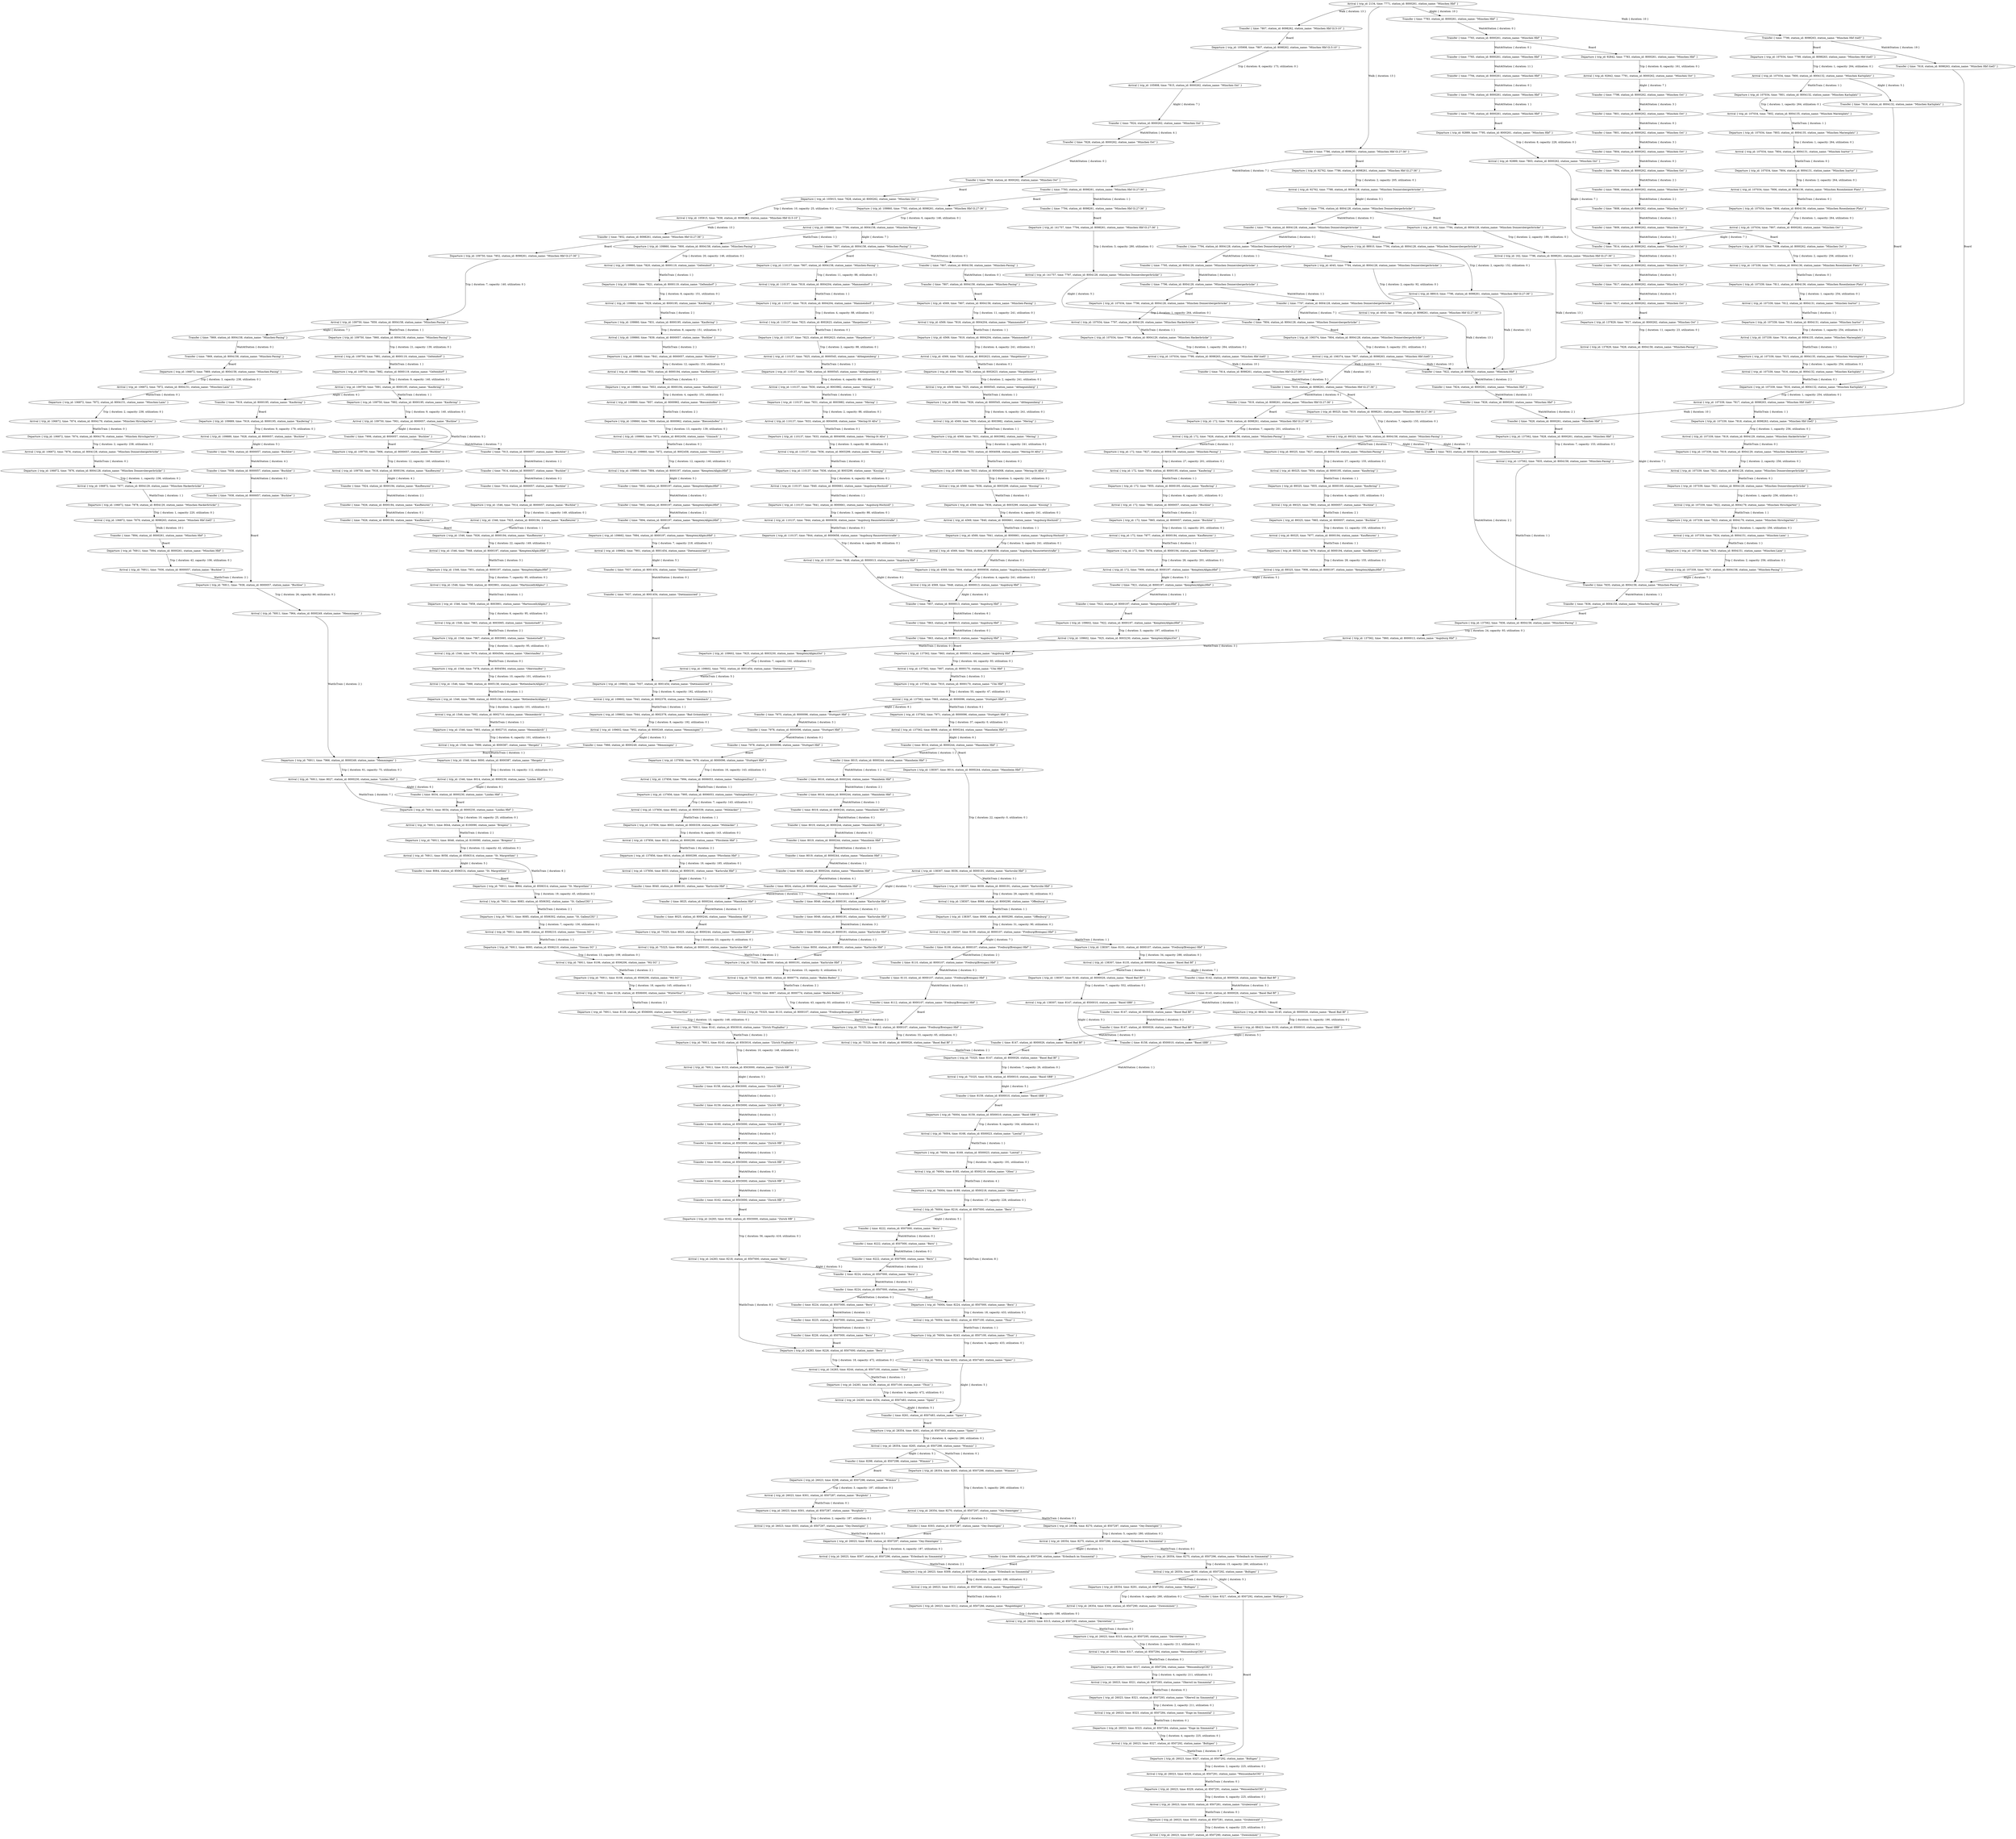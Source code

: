 digraph {
    0 [ label = "Departure { trip_id: 162, time: 7794, station_id: 8004128, station_name: \"München Donnersbergerbrücke\" }" ]
    1 [ label = "Transfer { time: 7794, station_id: 8004128, station_name: \"München Donnersbergerbrücke\" }" ]
    2 [ label = "Arrival { trip_id: 162, time: 7796, station_id: 8098261, station_name: \"München Hbf Gl.27-36\" }" ]
    3 [ label = "Departure { trip_id: 172, time: 7819, station_id: 8098261, station_name: \"München Hbf Gl.27-36\" }" ]
    4 [ label = "Transfer { time: 7819, station_id: 8098261, station_name: \"München Hbf Gl.27-36\" }" ]
    5 [ label = "Arrival { trip_id: 172, time: 7826, station_id: 8004158, station_name: \"München-Pasing\" }" ]
    6 [ label = "Departure { trip_id: 172, time: 7827, station_id: 8004158, station_name: \"München-Pasing\" }" ]
    7 [ label = "Arrival { trip_id: 172, time: 7854, station_id: 8000195, station_name: \"Kaufering\" }" ]
    8 [ label = "Departure { trip_id: 172, time: 7855, station_id: 8000195, station_name: \"Kaufering\" }" ]
    9 [ label = "Arrival { trip_id: 172, time: 7863, station_id: 8000057, station_name: \"Buchloe\" }" ]
    10 [ label = "Departure { trip_id: 172, time: 7865, station_id: 8000057, station_name: \"Buchloe\" }" ]
    11 [ label = "Arrival { trip_id: 172, time: 7877, station_id: 8000194, station_name: \"Kaufbeuren\" }" ]
    12 [ label = "Departure { trip_id: 172, time: 7878, station_id: 8000194, station_name: \"Kaufbeuren\" }" ]
    13 [ label = "Arrival { trip_id: 172, time: 7906, station_id: 8000197, station_name: \"Kempten(Allgäu)Hbf\" }" ]
    14 [ label = "Transfer { time: 7914, station_id: 8000057, station_name: \"Buchloe\" }" ]
    15 [ label = "Transfer { time: 7926, station_id: 8000194, station_name: \"Kaufbeuren\" }" ]
    16 [ label = "Departure { trip_id: 1546, time: 7914, station_id: 8000057, station_name: \"Buchloe\" }" ]
    17 [ label = "Transfer { time: 7914, station_id: 8000057, station_name: \"Buchloe\" }" ]
    18 [ label = "Arrival { trip_id: 1546, time: 7925, station_id: 8000194, station_name: \"Kaufbeuren\" }" ]
    19 [ label = "Departure { trip_id: 1546, time: 7926, station_id: 8000194, station_name: \"Kaufbeuren\" }" ]
    20 [ label = "Transfer { time: 7926, station_id: 8000194, station_name: \"Kaufbeuren\" }" ]
    21 [ label = "Arrival { trip_id: 1546, time: 7948, station_id: 8000197, station_name: \"Kempten(Allgäu)Hbf\" }" ]
    22 [ label = "Departure { trip_id: 1546, time: 7951, station_id: 8000197, station_name: \"Kempten(Allgäu)Hbf\" }" ]
    23 [ label = "Arrival { trip_id: 1546, time: 7958, station_id: 8003901, station_name: \"Martinszell(Allgäu)\" }" ]
    24 [ label = "Departure { trip_id: 1546, time: 7959, station_id: 8003901, station_name: \"Martinszell(Allgäu)\" }" ]
    25 [ label = "Arrival { trip_id: 1546, time: 7965, station_id: 8003065, station_name: \"Immenstadt\" }" ]
    26 [ label = "Departure { trip_id: 1546, time: 7967, station_id: 8003065, station_name: \"Immenstadt\" }" ]
    27 [ label = "Arrival { trip_id: 1546, time: 7978, station_id: 8004584, station_name: \"Oberstaufen\" }" ]
    28 [ label = "Departure { trip_id: 1546, time: 7978, station_id: 8004584, station_name: \"Oberstaufen\" }" ]
    29 [ label = "Arrival { trip_id: 1546, time: 7988, station_id: 8005138, station_name: \"Röthenbach(Allgäu)\" }" ]
    30 [ label = "Departure { trip_id: 1546, time: 7989, station_id: 8005138, station_name: \"Röthenbach(Allgäu)\" }" ]
    31 [ label = "Arrival { trip_id: 1546, time: 7992, station_id: 8002710, station_name: \"Heimenkirch\" }" ]
    32 [ label = "Departure { trip_id: 1546, time: 7993, station_id: 8002710, station_name: \"Heimenkirch\" }" ]
    33 [ label = "Arrival { trip_id: 1546, time: 7999, station_id: 8000387, station_name: \"Hergatz\" }" ]
    34 [ label = "Departure { trip_id: 1546, time: 8000, station_id: 8000387, station_name: \"Hergatz\" }" ]
    35 [ label = "Arrival { trip_id: 1546, time: 8014, station_id: 8000230, station_name: \"Lindau Hbf\" }" ]
    36 [ label = "Transfer { time: 7892, station_id: 8000197, station_name: \"Kempten(Allgäu)Hbf\" }" ]
    37 [ label = "Transfer { time: 7892, station_id: 8000197, station_name: \"Kempten(Allgäu)Hbf\" }" ]
    38 [ label = "Transfer { time: 7783, station_id: 8000261, station_name: \"München Hbf\" }" ]
    39 [ label = "Transfer { time: 7783, station_id: 8000261, station_name: \"München Hbf\" }" ]
    40 [ label = "Arrival { trip_id: 2134, time: 7771, station_id: 8000261, station_name: \"München Hbf\" }" ]
    41 [ label = "Departure { trip_id: 4045, time: 7794, station_id: 8004128, station_name: \"München Donnersbergerbrücke\" }" ]
    42 [ label = "Transfer { time: 7794, station_id: 8004128, station_name: \"München Donnersbergerbrücke\" }" ]
    43 [ label = "Arrival { trip_id: 4045, time: 7796, station_id: 8098261, station_name: \"München Hbf Gl.27-36\" }" ]
    44 [ label = "Departure { trip_id: 4569, time: 7807, station_id: 8004158, station_name: \"München-Pasing\" }" ]
    45 [ label = "Transfer { time: 7807, station_id: 8004158, station_name: \"München-Pasing\" }" ]
    46 [ label = "Arrival { trip_id: 4569, time: 7818, station_id: 8004204, station_name: \"Mammendorf\" }" ]
    47 [ label = "Departure { trip_id: 4569, time: 7819, station_id: 8004204, station_name: \"Mammendorf\" }" ]
    48 [ label = "Arrival { trip_id: 4569, time: 7823, station_id: 8002623, station_name: \"Haspelmoor\" }" ]
    49 [ label = "Departure { trip_id: 4569, time: 7823, station_id: 8002623, station_name: \"Haspelmoor\" }" ]
    50 [ label = "Arrival { trip_id: 4569, time: 7825, station_id: 8000545, station_name: \"Althegnenberg\" }" ]
    51 [ label = "Departure { trip_id: 4569, time: 7826, station_id: 8000545, station_name: \"Althegnenberg\" }" ]
    52 [ label = "Arrival { trip_id: 4569, time: 7830, station_id: 8003982, station_name: \"Mering\" }" ]
    53 [ label = "Departure { trip_id: 4569, time: 7831, station_id: 8003982, station_name: \"Mering\" }" ]
    54 [ label = "Arrival { trip_id: 4569, time: 7833, station_id: 8004008, station_name: \"Mering-St Afra\" }" ]
    55 [ label = "Departure { trip_id: 4569, time: 7833, station_id: 8004008, station_name: \"Mering-St Afra\" }" ]
    56 [ label = "Arrival { trip_id: 4569, time: 7836, station_id: 8003299, station_name: \"Kissing\" }" ]
    57 [ label = "Departure { trip_id: 4569, time: 7836, station_id: 8003299, station_name: \"Kissing\" }" ]
    58 [ label = "Arrival { trip_id: 4569, time: 7840, station_id: 8000661, station_name: \"Augsburg-Hochzoll\" }" ]
    59 [ label = "Departure { trip_id: 4569, time: 7841, station_id: 8000661, station_name: \"Augsburg-Hochzoll\" }" ]
    60 [ label = "Arrival { trip_id: 4569, time: 7844, station_id: 8000658, station_name: \"Augsburg Haunstetterstraße\" }" ]
    61 [ label = "Departure { trip_id: 4569, time: 7844, station_id: 8000658, station_name: \"Augsburg Haunstetterstraße\" }" ]
    62 [ label = "Arrival { trip_id: 4569, time: 7848, station_id: 8000013, station_name: \"Augsburg Hbf\" }" ]
    63 [ label = "Transfer { time: 7794, station_id: 8000261, station_name: \"München Hbf\" }" ]
    64 [ label = "Transfer { time: 8110, station_id: 8000107, station_name: \"Freiburg(Breisgau) Hbf\" }" ]
    65 [ label = "Transfer { time: 8108, station_id: 8000107, station_name: \"Freiburg(Breisgau) Hbf\" }" ]
    66 [ label = "Transfer { time: 8222, station_id: 8507000, station_name: \"Bern\" }" ]
    67 [ label = "Departure { trip_id: 24283, time: 8162, station_id: 8503000, station_name: \"Zürich HB\" }" ]
    68 [ label = "Transfer { time: 8162, station_id: 8503000, station_name: \"Zürich HB\" }" ]
    69 [ label = "Arrival { trip_id: 24283, time: 8218, station_id: 8507000, station_name: \"Bern\" }" ]
    70 [ label = "Departure { trip_id: 24283, time: 8226, station_id: 8507000, station_name: \"Bern\" }" ]
    71 [ label = "Transfer { time: 8226, station_id: 8507000, station_name: \"Bern\" }" ]
    72 [ label = "Arrival { trip_id: 24283, time: 8244, station_id: 8507100, station_name: \"Thun\" }" ]
    73 [ label = "Departure { trip_id: 24283, time: 8245, station_id: 8507100, station_name: \"Thun\" }" ]
    74 [ label = "Arrival { trip_id: 24283, time: 8254, station_id: 8507483, station_name: \"Spiez\" }" ]
    75 [ label = "Transfer { time: 8222, station_id: 8507000, station_name: \"Bern\" }" ]
    76 [ label = "Departure { trip_id: 26023, time: 8298, station_id: 8507298, station_name: \"Wimmis\" }" ]
    77 [ label = "Transfer { time: 8298, station_id: 8507298, station_name: \"Wimmis\" }" ]
    78 [ label = "Arrival { trip_id: 26023, time: 8301, station_id: 8507287, station_name: \"Burgholz\" }" ]
    79 [ label = "Departure { trip_id: 26023, time: 8301, station_id: 8507287, station_name: \"Burgholz\" }" ]
    80 [ label = "Arrival { trip_id: 26023, time: 8303, station_id: 8507297, station_name: \"Oey-Diemtigen\" }" ]
    81 [ label = "Departure { trip_id: 26023, time: 8303, station_id: 8507297, station_name: \"Oey-Diemtigen\" }" ]
    82 [ label = "Transfer { time: 8303, station_id: 8507297, station_name: \"Oey-Diemtigen\" }" ]
    83 [ label = "Arrival { trip_id: 26023, time: 8307, station_id: 8507296, station_name: \"Erlenbach im Simmental\" }" ]
    84 [ label = "Departure { trip_id: 26023, time: 8309, station_id: 8507296, station_name: \"Erlenbach im Simmental\" }" ]
    85 [ label = "Transfer { time: 8309, station_id: 8507296, station_name: \"Erlenbach im Simmental\" }" ]
    86 [ label = "Arrival { trip_id: 26023, time: 8312, station_id: 8507286, station_name: \"Ringoldingen\" }" ]
    87 [ label = "Departure { trip_id: 26023, time: 8312, station_id: 8507286, station_name: \"Ringoldingen\" }" ]
    88 [ label = "Arrival { trip_id: 26023, time: 8315, station_id: 8507295, station_name: \"Därstetten\" }" ]
    89 [ label = "Departure { trip_id: 26023, time: 8315, station_id: 8507295, station_name: \"Därstetten\" }" ]
    90 [ label = "Arrival { trip_id: 26023, time: 8317, station_id: 8507294, station_name: \"Weissenburg(CH)\" }" ]
    91 [ label = "Departure { trip_id: 26023, time: 8317, station_id: 8507294, station_name: \"Weissenburg(CH)\" }" ]
    92 [ label = "Arrival { trip_id: 26023, time: 8321, station_id: 8507293, station_name: \"Oberwil im Simmental\" }" ]
    93 [ label = "Departure { trip_id: 26023, time: 8321, station_id: 8507293, station_name: \"Oberwil im Simmental\" }" ]
    94 [ label = "Arrival { trip_id: 26023, time: 8323, station_id: 8507284, station_name: \"Enge im Simmental\" }" ]
    95 [ label = "Departure { trip_id: 26023, time: 8323, station_id: 8507284, station_name: \"Enge im Simmental\" }" ]
    96 [ label = "Arrival { trip_id: 26023, time: 8327, station_id: 8507292, station_name: \"Boltigen\" }" ]
    97 [ label = "Departure { trip_id: 26023, time: 8327, station_id: 8507292, station_name: \"Boltigen\" }" ]
    98 [ label = "Transfer { time: 8327, station_id: 8507292, station_name: \"Boltigen\" }" ]
    99 [ label = "Arrival { trip_id: 26023, time: 8329, station_id: 8507291, station_name: \"Weissenbach(CH)\" }" ]
    100 [ label = "Departure { trip_id: 26023, time: 8329, station_id: 8507291, station_name: \"Weissenbach(CH)\" }" ]
    101 [ label = "Arrival { trip_id: 26023, time: 8333, station_id: 8507281, station_name: \"Grubenwald\" }" ]
    102 [ label = "Departure { trip_id: 26023, time: 8333, station_id: 8507281, station_name: \"Grubenwald\" }" ]
    103 [ label = "Arrival { trip_id: 26023, time: 8337, station_id: 8507290, station_name: \"Zweisimmen\" }" ]
    104 [ label = "Departure { trip_id: 28354, time: 8261, station_id: 8507483, station_name: \"Spiez\" }" ]
    105 [ label = "Transfer { time: 8261, station_id: 8507483, station_name: \"Spiez\" }" ]
    106 [ label = "Arrival { trip_id: 28354, time: 8265, station_id: 8507298, station_name: \"Wimmis\" }" ]
    107 [ label = "Departure { trip_id: 28354, time: 8265, station_id: 8507298, station_name: \"Wimmis\" }" ]
    108 [ label = "Arrival { trip_id: 28354, time: 8270, station_id: 8507297, station_name: \"Oey-Diemtigen\" }" ]
    109 [ label = "Departure { trip_id: 28354, time: 8270, station_id: 8507297, station_name: \"Oey-Diemtigen\" }" ]
    110 [ label = "Arrival { trip_id: 28354, time: 8275, station_id: 8507296, station_name: \"Erlenbach im Simmental\" }" ]
    111 [ label = "Departure { trip_id: 28354, time: 8275, station_id: 8507296, station_name: \"Erlenbach im Simmental\" }" ]
    112 [ label = "Arrival { trip_id: 28354, time: 8290, station_id: 8507292, station_name: \"Boltigen\" }" ]
    113 [ label = "Departure { trip_id: 28354, time: 8291, station_id: 8507292, station_name: \"Boltigen\" }" ]
    114 [ label = "Arrival { trip_id: 28354, time: 8300, station_id: 8507290, station_name: \"Zweisimmen\" }" ]
    115 [ label = "Transfer { time: 8161, station_id: 8503000, station_name: \"Zürich HB\" }" ]
    116 [ label = "Transfer { time: 8224, station_id: 8507000, station_name: \"Bern\" }" ]
    117 [ label = "Transfer { time: 8158, station_id: 8503000, station_name: \"Zürich HB\" }" ]
    118 [ label = "Transfer { time: 8161, station_id: 8503000, station_name: \"Zürich HB\" }" ]
    119 [ label = "Transfer { time: 8160, station_id: 8503000, station_name: \"Zürich HB\" }" ]
    120 [ label = "Transfer { time: 8159, station_id: 8503000, station_name: \"Zürich HB\" }" ]
    121 [ label = "Transfer { time: 8158, station_id: 8500010, station_name: \"Basel SBB\" }" ]
    122 [ label = "Transfer { time: 8222, station_id: 8507000, station_name: \"Bern\" }" ]
    123 [ label = "Transfer { time: 8225, station_id: 8507000, station_name: \"Bern\" }" ]
    124 [ label = "Transfer { time: 8019, station_id: 8000244, station_name: \"Mannheim Hbf\" }" ]
    125 [ label = "Departure { trip_id: 75325, time: 8025, station_id: 8000244, station_name: \"Mannheim Hbf\" }" ]
    126 [ label = "Transfer { time: 8025, station_id: 8000244, station_name: \"Mannheim Hbf\" }" ]
    127 [ label = "Arrival { trip_id: 75325, time: 8048, station_id: 8000191, station_name: \"Karlsruhe Hbf\" }" ]
    128 [ label = "Departure { trip_id: 75325, time: 8050, station_id: 8000191, station_name: \"Karlsruhe Hbf\" }" ]
    129 [ label = "Transfer { time: 8050, station_id: 8000191, station_name: \"Karlsruhe Hbf\" }" ]
    130 [ label = "Arrival { trip_id: 75325, time: 8065, station_id: 8000774, station_name: \"Baden-Baden\" }" ]
    131 [ label = "Departure { trip_id: 75325, time: 8067, station_id: 8000774, station_name: \"Baden-Baden\" }" ]
    132 [ label = "Arrival { trip_id: 75325, time: 8110, station_id: 8000107, station_name: \"Freiburg(Breisgau) Hbf\" }" ]
    133 [ label = "Departure { trip_id: 75325, time: 8112, station_id: 8000107, station_name: \"Freiburg(Breisgau) Hbf\" }" ]
    134 [ label = "Transfer { time: 8112, station_id: 8000107, station_name: \"Freiburg(Breisgau) Hbf\" }" ]
    135 [ label = "Arrival { trip_id: 75325, time: 8145, station_id: 8000026, station_name: \"Basel Bad Bf\" }" ]
    136 [ label = "Departure { trip_id: 75325, time: 8147, station_id: 8000026, station_name: \"Basel Bad Bf\" }" ]
    137 [ label = "Transfer { time: 8147, station_id: 8000026, station_name: \"Basel Bad Bf\" }" ]
    138 [ label = "Arrival { trip_id: 75325, time: 8154, station_id: 8500010, station_name: \"Basel SBB\" }" ]
    139 [ label = "Transfer { time: 8224, station_id: 8507000, station_name: \"Bern\" }" ]
    140 [ label = "Departure { trip_id: 76004, time: 8159, station_id: 8500010, station_name: \"Basel SBB\" }" ]
    141 [ label = "Transfer { time: 8159, station_id: 8500010, station_name: \"Basel SBB\" }" ]
    142 [ label = "Arrival { trip_id: 76004, time: 8168, station_id: 8500023, station_name: \"Liestal\" }" ]
    143 [ label = "Departure { trip_id: 76004, time: 8169, station_id: 8500023, station_name: \"Liestal\" }" ]
    144 [ label = "Arrival { trip_id: 76004, time: 8185, station_id: 8500218, station_name: \"Olten\" }" ]
    145 [ label = "Departure { trip_id: 76004, time: 8189, station_id: 8500218, station_name: \"Olten\" }" ]
    146 [ label = "Arrival { trip_id: 76004, time: 8216, station_id: 8507000, station_name: \"Bern\" }" ]
    147 [ label = "Departure { trip_id: 76004, time: 8224, station_id: 8507000, station_name: \"Bern\" }" ]
    148 [ label = "Transfer { time: 8224, station_id: 8507000, station_name: \"Bern\" }" ]
    149 [ label = "Arrival { trip_id: 76004, time: 8242, station_id: 8507100, station_name: \"Thun\" }" ]
    150 [ label = "Departure { trip_id: 76004, time: 8243, station_id: 8507100, station_name: \"Thun\" }" ]
    151 [ label = "Arrival { trip_id: 76004, time: 8252, station_id: 8507483, station_name: \"Spiez\" }" ]
    152 [ label = "Transfer { time: 8160, station_id: 8503000, station_name: \"Zürich HB\" }" ]
    153 [ label = "Transfer { time: 7978, station_id: 8000096, station_name: \"Stuttgart Hbf\" }" ]
    154 [ label = "Departure { trip_id: 76911, time: 7894, station_id: 8000261, station_name: \"München Hbf\" }" ]
    155 [ label = "Transfer { time: 7894, station_id: 8000261, station_name: \"München Hbf\" }" ]
    156 [ label = "Arrival { trip_id: 76911, time: 7936, station_id: 8000057, station_name: \"Buchloe\" }" ]
    157 [ label = "Departure { trip_id: 76911, time: 7938, station_id: 8000057, station_name: \"Buchloe\" }" ]
    158 [ label = "Transfer { time: 7938, station_id: 8000057, station_name: \"Buchloe\" }" ]
    159 [ label = "Arrival { trip_id: 76911, time: 7964, station_id: 8000249, station_name: \"Memmingen\" }" ]
    160 [ label = "Departure { trip_id: 76911, time: 7966, station_id: 8000249, station_name: \"Memmingen\" }" ]
    161 [ label = "Transfer { time: 7966, station_id: 8000249, station_name: \"Memmingen\" }" ]
    162 [ label = "Arrival { trip_id: 76911, time: 8027, station_id: 8000230, station_name: \"Lindau Hbf\" }" ]
    163 [ label = "Departure { trip_id: 76911, time: 8034, station_id: 8000230, station_name: \"Lindau Hbf\" }" ]
    164 [ label = "Transfer { time: 8034, station_id: 8000230, station_name: \"Lindau Hbf\" }" ]
    165 [ label = "Arrival { trip_id: 76911, time: 8044, station_id: 8100090, station_name: \"Bregenz\" }" ]
    166 [ label = "Departure { trip_id: 76911, time: 8046, station_id: 8100090, station_name: \"Bregenz\" }" ]
    167 [ label = "Arrival { trip_id: 76911, time: 8058, station_id: 8506314, station_name: \"St. Margrethen\" }" ]
    168 [ label = "Departure { trip_id: 76911, time: 8064, station_id: 8506314, station_name: \"St. Margrethen\" }" ]
    169 [ label = "Transfer { time: 8064, station_id: 8506314, station_name: \"St. Margrethen\" }" ]
    170 [ label = "Arrival { trip_id: 76911, time: 8083, station_id: 8506302, station_name: \"St. Gallen(CH)\" }" ]
    171 [ label = "Departure { trip_id: 76911, time: 8085, station_id: 8506302, station_name: \"St. Gallen(CH)\" }" ]
    172 [ label = "Arrival { trip_id: 76911, time: 8092, station_id: 8506210, station_name: \"Gossau SG\" }" ]
    173 [ label = "Departure { trip_id: 76911, time: 8093, station_id: 8506210, station_name: \"Gossau SG\" }" ]
    174 [ label = "Arrival { trip_id: 76911, time: 8106, station_id: 8506206, station_name: \"Wil SG\" }" ]
    175 [ label = "Departure { trip_id: 76911, time: 8108, station_id: 8506206, station_name: \"Wil SG\" }" ]
    176 [ label = "Arrival { trip_id: 76911, time: 8126, station_id: 8506000, station_name: \"Winterthur\" }" ]
    177 [ label = "Departure { trip_id: 76911, time: 8128, station_id: 8506000, station_name: \"Winterthur\" }" ]
    178 [ label = "Arrival { trip_id: 76911, time: 8141, station_id: 8503016, station_name: \"Zürich Flughafen\" }" ]
    179 [ label = "Departure { trip_id: 76911, time: 8143, station_id: 8503016, station_name: \"Zürich Flughafen\" }" ]
    180 [ label = "Arrival { trip_id: 76911, time: 8153, station_id: 8503000, station_name: \"Zürich HB\" }" ]
    181 [ label = "Departure { trip_id: 88423, time: 8145, station_id: 8000026, station_name: \"Basel Bad Bf\" }" ]
    182 [ label = "Transfer { time: 8145, station_id: 8000026, station_name: \"Basel Bad Bf\" }" ]
    183 [ label = "Arrival { trip_id: 88423, time: 8150, station_id: 8500010, station_name: \"Basel SBB\" }" ]
    184 [ label = "Transfer { time: 8147, station_id: 8000026, station_name: \"Basel Bad Bf\" }" ]
    185 [ label = "Departure { trip_id: 88910, time: 7794, station_id: 8004128, station_name: \"München Donnersbergerbrücke\" }" ]
    186 [ label = "Transfer { time: 7794, station_id: 8004128, station_name: \"München Donnersbergerbrücke\" }" ]
    187 [ label = "Arrival { trip_id: 88910, time: 7796, station_id: 8098261, station_name: \"München Hbf Gl.27-36\" }" ]
    188 [ label = "Transfer { time: 7863, station_id: 8000013, station_name: \"Augsburg Hbf\" }" ]
    189 [ label = "Departure { trip_id: 89325, time: 7819, station_id: 8098261, station_name: \"München Hbf Gl.27-36\" }" ]
    190 [ label = "Transfer { time: 7819, station_id: 8098261, station_name: \"München Hbf Gl.27-36\" }" ]
    191 [ label = "Arrival { trip_id: 89325, time: 7826, station_id: 8004158, station_name: \"München-Pasing\" }" ]
    192 [ label = "Departure { trip_id: 89325, time: 7827, station_id: 8004158, station_name: \"München-Pasing\" }" ]
    193 [ label = "Arrival { trip_id: 89325, time: 7854, station_id: 8000195, station_name: \"Kaufering\" }" ]
    194 [ label = "Departure { trip_id: 89325, time: 7855, station_id: 8000195, station_name: \"Kaufering\" }" ]
    195 [ label = "Arrival { trip_id: 89325, time: 7863, station_id: 8000057, station_name: \"Buchloe\" }" ]
    196 [ label = "Departure { trip_id: 89325, time: 7865, station_id: 8000057, station_name: \"Buchloe\" }" ]
    197 [ label = "Arrival { trip_id: 89325, time: 7877, station_id: 8000194, station_name: \"Kaufbeuren\" }" ]
    198 [ label = "Departure { trip_id: 89325, time: 7878, station_id: 8000194, station_name: \"Kaufbeuren\" }" ]
    199 [ label = "Arrival { trip_id: 89325, time: 7906, station_id: 8000197, station_name: \"Kempten(Allgäu)Hbf\" }" ]
    200 [ label = "Departure { trip_id: 92762, time: 7786, station_id: 8098261, station_name: \"München Hbf Gl.27-36\" }" ]
    201 [ label = "Transfer { time: 7786, station_id: 8098261, station_name: \"München Hbf Gl.27-36\" }" ]
    202 [ label = "Arrival { trip_id: 92762, time: 7788, station_id: 8004128, station_name: \"München Donnersbergerbrücke\" }" ]
    203 [ label = "Transfer { time: 7806, station_id: 8000262, station_name: \"München Ost\" }" ]
    204 [ label = "Departure { trip_id: 92842, time: 7783, station_id: 8000261, station_name: \"München Hbf\" }" ]
    205 [ label = "Transfer { time: 7783, station_id: 8000261, station_name: \"München Hbf\" }" ]
    206 [ label = "Arrival { trip_id: 92842, time: 7791, station_id: 8000262, station_name: \"München Ost\" }" ]
    207 [ label = "Departure { trip_id: 92889, time: 7795, station_id: 8000261, station_name: \"München Hbf\" }" ]
    208 [ label = "Transfer { time: 7795, station_id: 8000261, station_name: \"München Hbf\" }" ]
    209 [ label = "Arrival { trip_id: 92889, time: 7803, station_id: 8000262, station_name: \"München Ost\" }" ]
    210 [ label = "Transfer { time: 7804, station_id: 8000262, station_name: \"München Ost\" }" ]
    211 [ label = "Departure { trip_id: 105908, time: 7807, station_id: 8098262, station_name: \"München Hbf Gl.5-10\" }" ]
    212 [ label = "Transfer { time: 7807, station_id: 8098262, station_name: \"München Hbf Gl.5-10\" }" ]
    213 [ label = "Arrival { trip_id: 105908, time: 7815, station_id: 8000262, station_name: \"München Ost\" }" ]
    214 [ label = "Transfer { time: 7817, station_id: 8000262, station_name: \"München Ost\" }" ]
    215 [ label = "Departure { trip_id: 105915, time: 7828, station_id: 8000262, station_name: \"München Ost\" }" ]
    216 [ label = "Transfer { time: 7828, station_id: 8000262, station_name: \"München Ost\" }" ]
    217 [ label = "Arrival { trip_id: 105915, time: 7838, station_id: 8098262, station_name: \"München Hbf Gl.5-10\" }" ]
    218 [ label = "Transfer { time: 7804, station_id: 8000262, station_name: \"München Ost\" }" ]
    219 [ label = "Transfer { time: 7824, station_id: 8000262, station_name: \"München Ost\" }" ]
    220 [ label = "Departure { trip_id: 106374, time: 7804, station_id: 8004128, station_name: \"München Donnersbergerbrücke\" }" ]
    221 [ label = "Transfer { time: 7804, station_id: 8004128, station_name: \"München Donnersbergerbrücke\" }" ]
    222 [ label = "Arrival { trip_id: 106374, time: 7807, station_id: 8098263, station_name: \"München Hbf (tief)\" }" ]
    223 [ label = "Departure { trip_id: 106872, time: 7869, station_id: 8004158, station_name: \"München-Pasing\" }" ]
    224 [ label = "Transfer { time: 7869, station_id: 8004158, station_name: \"München-Pasing\" }" ]
    225 [ label = "Arrival { trip_id: 106872, time: 7872, station_id: 8004151, station_name: \"München-Laim\" }" ]
    226 [ label = "Departure { trip_id: 106872, time: 7872, station_id: 8004151, station_name: \"München-Laim\" }" ]
    227 [ label = "Arrival { trip_id: 106872, time: 7874, station_id: 8004179, station_name: \"München Hirschgarten\" }" ]
    228 [ label = "Departure { trip_id: 106872, time: 7874, station_id: 8004179, station_name: \"München Hirschgarten\" }" ]
    229 [ label = "Arrival { trip_id: 106872, time: 7876, station_id: 8004128, station_name: \"München Donnersbergerbrücke\" }" ]
    230 [ label = "Departure { trip_id: 106872, time: 7876, station_id: 8004128, station_name: \"München Donnersbergerbrücke\" }" ]
    231 [ label = "Arrival { trip_id: 106872, time: 7877, station_id: 8004129, station_name: \"München Hackerbrücke\" }" ]
    232 [ label = "Departure { trip_id: 106872, time: 7878, station_id: 8004129, station_name: \"München Hackerbrücke\" }" ]
    233 [ label = "Arrival { trip_id: 106872, time: 7879, station_id: 8098263, station_name: \"München Hbf (tief)\" }" ]
    234 [ label = "Transfer { time: 7828, station_id: 8000262, station_name: \"München Ost\" }" ]
    235 [ label = "Departure { trip_id: 107034, time: 7796, station_id: 8004128, station_name: \"München Donnersbergerbrücke\" }" ]
    236 [ label = "Transfer { time: 7796, station_id: 8004128, station_name: \"München Donnersbergerbrücke\" }" ]
    237 [ label = "Arrival { trip_id: 107034, time: 7797, station_id: 8004129, station_name: \"München Hackerbrücke\" }" ]
    238 [ label = "Departure { trip_id: 107034, time: 7798, station_id: 8004129, station_name: \"München Hackerbrücke\" }" ]
    239 [ label = "Arrival { trip_id: 107034, time: 7799, station_id: 8098263, station_name: \"München Hbf (tief)\" }" ]
    240 [ label = "Departure { trip_id: 107034, time: 7799, station_id: 8098263, station_name: \"München Hbf (tief)\" }" ]
    241 [ label = "Transfer { time: 7799, station_id: 8098263, station_name: \"München Hbf (tief)\" }" ]
    242 [ label = "Arrival { trip_id: 107034, time: 7800, station_id: 8004132, station_name: \"München Karlsplatz\" }" ]
    243 [ label = "Departure { trip_id: 107034, time: 7801, station_id: 8004132, station_name: \"München Karlsplatz\" }" ]
    244 [ label = "Arrival { trip_id: 107034, time: 7802, station_id: 8004135, station_name: \"München Marienplatz\" }" ]
    245 [ label = "Departure { trip_id: 107034, time: 7803, station_id: 8004135, station_name: \"München Marienplatz\" }" ]
    246 [ label = "Arrival { trip_id: 107034, time: 7804, station_id: 8004131, station_name: \"München Isartor\" }" ]
    247 [ label = "Departure { trip_id: 107034, time: 7804, station_id: 8004131, station_name: \"München Isartor\" }" ]
    248 [ label = "Arrival { trip_id: 107034, time: 7806, station_id: 8004136, station_name: \"München Rosenheimer Platz\" }" ]
    249 [ label = "Departure { trip_id: 107034, time: 7806, station_id: 8004136, station_name: \"München Rosenheimer Platz\" }" ]
    250 [ label = "Arrival { trip_id: 107034, time: 7807, station_id: 8000262, station_name: \"München Ost\" }" ]
    251 [ label = "Transfer { time: 7808, station_id: 8000262, station_name: \"München Ost\" }" ]
    252 [ label = "Transfer { time: 7833, station_id: 8004158, station_name: \"München-Pasing\" }" ]
    253 [ label = "Transfer { time: 7869, station_id: 8004158, station_name: \"München-Pasing\" }" ]
    254 [ label = "Departure { trip_id: 107339, time: 7809, station_id: 8000262, station_name: \"München Ost\" }" ]
    255 [ label = "Transfer { time: 7809, station_id: 8000262, station_name: \"München Ost\" }" ]
    256 [ label = "Arrival { trip_id: 107339, time: 7811, station_id: 8004136, station_name: \"München Rosenheimer Platz\" }" ]
    257 [ label = "Departure { trip_id: 107339, time: 7811, station_id: 8004136, station_name: \"München Rosenheimer Platz\" }" ]
    258 [ label = "Arrival { trip_id: 107339, time: 7812, station_id: 8004131, station_name: \"München Isartor\" }" ]
    259 [ label = "Departure { trip_id: 107339, time: 7813, station_id: 8004131, station_name: \"München Isartor\" }" ]
    260 [ label = "Arrival { trip_id: 107339, time: 7814, station_id: 8004135, station_name: \"München Marienplatz\" }" ]
    261 [ label = "Departure { trip_id: 107339, time: 7815, station_id: 8004135, station_name: \"München Marienplatz\" }" ]
    262 [ label = "Arrival { trip_id: 107339, time: 7816, station_id: 8004132, station_name: \"München Karlsplatz\" }" ]
    263 [ label = "Departure { trip_id: 107339, time: 7816, station_id: 8004132, station_name: \"München Karlsplatz\" }" ]
    264 [ label = "Transfer { time: 7816, station_id: 8004132, station_name: \"München Karlsplatz\" }" ]
    265 [ label = "Arrival { trip_id: 107339, time: 7817, station_id: 8098263, station_name: \"München Hbf (tief)\" }" ]
    266 [ label = "Departure { trip_id: 107339, time: 7818, station_id: 8098263, station_name: \"München Hbf (tief)\" }" ]
    267 [ label = "Transfer { time: 7818, station_id: 8098263, station_name: \"München Hbf (tief)\" }" ]
    268 [ label = "Arrival { trip_id: 107339, time: 7819, station_id: 8004129, station_name: \"München Hackerbrücke\" }" ]
    269 [ label = "Departure { trip_id: 107339, time: 7819, station_id: 8004129, station_name: \"München Hackerbrücke\" }" ]
    270 [ label = "Arrival { trip_id: 107339, time: 7821, station_id: 8004128, station_name: \"München Donnersbergerbrücke\" }" ]
    271 [ label = "Departure { trip_id: 107339, time: 7821, station_id: 8004128, station_name: \"München Donnersbergerbrücke\" }" ]
    272 [ label = "Arrival { trip_id: 107339, time: 7822, station_id: 8004179, station_name: \"München Hirschgarten\" }" ]
    273 [ label = "Departure { trip_id: 107339, time: 7823, station_id: 8004179, station_name: \"München Hirschgarten\" }" ]
    274 [ label = "Arrival { trip_id: 107339, time: 7824, station_id: 8004151, station_name: \"München-Laim\" }" ]
    275 [ label = "Departure { trip_id: 107339, time: 7825, station_id: 8004151, station_name: \"München-Laim\" }" ]
    276 [ label = "Arrival { trip_id: 107339, time: 7827, station_id: 8004158, station_name: \"München-Pasing\" }" ]
    277 [ label = "Transfer { time: 7801, station_id: 8000262, station_name: \"München Ost\" }" ]
    278 [ label = "Transfer { time: 7801, station_id: 8000262, station_name: \"München Ost\" }" ]
    279 [ label = "Transfer { time: 7817, station_id: 8000262, station_name: \"München Ost\" }" ]
    280 [ label = "Transfer { time: 7826, station_id: 8000261, station_name: \"München Hbf\" }" ]
    281 [ label = "Departure { trip_id: 109602, time: 7922, station_id: 8000197, station_name: \"Kempten(Allgäu)Hbf\" }" ]
    282 [ label = "Transfer { time: 7922, station_id: 8000197, station_name: \"Kempten(Allgäu)Hbf\" }" ]
    283 [ label = "Arrival { trip_id: 109602, time: 7925, station_id: 8003230, station_name: \"Kempten(Allgäu)Ost\" }" ]
    284 [ label = "Departure { trip_id: 109602, time: 7925, station_id: 8003230, station_name: \"Kempten(Allgäu)Ost\" }" ]
    285 [ label = "Arrival { trip_id: 109602, time: 7932, station_id: 8001454, station_name: \"Dietmannsried\" }" ]
    286 [ label = "Departure { trip_id: 109602, time: 7937, station_id: 8001454, station_name: \"Dietmannsried\" }" ]
    287 [ label = "Transfer { time: 7937, station_id: 8001454, station_name: \"Dietmannsried\" }" ]
    288 [ label = "Arrival { trip_id: 109602, time: 7943, station_id: 8002378, station_name: \"Bad Grönenbach\" }" ]
    289 [ label = "Departure { trip_id: 109602, time: 7944, station_id: 8002378, station_name: \"Bad Grönenbach\" }" ]
    290 [ label = "Arrival { trip_id: 109602, time: 7952, station_id: 8000249, station_name: \"Memmingen\" }" ]
    291 [ label = "Transfer { time: 7937, station_id: 8001454, station_name: \"Dietmannsried\" }" ]
    292 [ label = "Departure { trip_id: 109662, time: 7894, station_id: 8000197, station_name: \"Kempten(Allgäu)Hbf\" }" ]
    293 [ label = "Transfer { time: 7894, station_id: 8000197, station_name: \"Kempten(Allgäu)Hbf\" }" ]
    294 [ label = "Arrival { trip_id: 109662, time: 7901, station_id: 8001454, station_name: \"Dietmannsried\" }" ]
    295 [ label = "Transfer { time: 7924, station_id: 8000194, station_name: \"Kaufbeuren\" }" ]
    296 [ label = "Transfer { time: 7938, station_id: 8000057, station_name: \"Buchloe\" }" ]
    297 [ label = "Departure { trip_id: 109750, time: 7852, station_id: 8098261, station_name: \"München Hbf Gl.27-36\" }" ]
    298 [ label = "Transfer { time: 7852, station_id: 8098261, station_name: \"München Hbf Gl.27-36\" }" ]
    299 [ label = "Arrival { trip_id: 109750, time: 7859, station_id: 8004158, station_name: \"München-Pasing\" }" ]
    300 [ label = "Departure { trip_id: 109750, time: 7860, station_id: 8004158, station_name: \"München-Pasing\" }" ]
    301 [ label = "Arrival { trip_id: 109750, time: 7881, station_id: 8000119, station_name: \"Geltendorf\" }" ]
    302 [ label = "Departure { trip_id: 109750, time: 7882, station_id: 8000119, station_name: \"Geltendorf\" }" ]
    303 [ label = "Arrival { trip_id: 109750, time: 7891, station_id: 8000195, station_name: \"Kaufering\" }" ]
    304 [ label = "Departure { trip_id: 109750, time: 7892, station_id: 8000195, station_name: \"Kaufering\" }" ]
    305 [ label = "Arrival { trip_id: 109750, time: 7901, station_id: 8000057, station_name: \"Buchloe\" }" ]
    306 [ label = "Departure { trip_id: 109750, time: 7906, station_id: 8000057, station_name: \"Buchloe\" }" ]
    307 [ label = "Transfer { time: 7906, station_id: 8000057, station_name: \"Buchloe\" }" ]
    308 [ label = "Arrival { trip_id: 109750, time: 7918, station_id: 8000194, station_name: \"Kaufbeuren\" }" ]
    309 [ label = "Departure { trip_id: 109860, time: 7793, station_id: 8098261, station_name: \"München Hbf Gl.27-36\" }" ]
    310 [ label = "Transfer { time: 7793, station_id: 8098261, station_name: \"München Hbf Gl.27-36\" }" ]
    311 [ label = "Arrival { trip_id: 109860, time: 7799, station_id: 8004158, station_name: \"München-Pasing\" }" ]
    312 [ label = "Departure { trip_id: 109860, time: 7800, station_id: 8004158, station_name: \"München-Pasing\" }" ]
    313 [ label = "Arrival { trip_id: 109860, time: 7820, station_id: 8000119, station_name: \"Geltendorf\" }" ]
    314 [ label = "Departure { trip_id: 109860, time: 7821, station_id: 8000119, station_name: \"Geltendorf\" }" ]
    315 [ label = "Arrival { trip_id: 109860, time: 7829, station_id: 8000195, station_name: \"Kaufering\" }" ]
    316 [ label = "Departure { trip_id: 109860, time: 7831, station_id: 8000195, station_name: \"Kaufering\" }" ]
    317 [ label = "Arrival { trip_id: 109860, time: 7839, station_id: 8000057, station_name: \"Buchloe\" }" ]
    318 [ label = "Departure { trip_id: 109860, time: 7841, station_id: 8000057, station_name: \"Buchloe\" }" ]
    319 [ label = "Arrival { trip_id: 109860, time: 7853, station_id: 8000194, station_name: \"Kaufbeuren\" }" ]
    320 [ label = "Departure { trip_id: 109860, time: 7853, station_id: 8000194, station_name: \"Kaufbeuren\" }" ]
    321 [ label = "Arrival { trip_id: 109860, time: 7857, station_id: 8000962, station_name: \"Biessenhofen\" }" ]
    322 [ label = "Departure { trip_id: 109860, time: 7859, station_id: 8000962, station_name: \"Biessenhofen\" }" ]
    323 [ label = "Arrival { trip_id: 109860, time: 7872, station_id: 8002458, station_name: \"Günzach\" }" ]
    324 [ label = "Departure { trip_id: 109860, time: 7872, station_id: 8002458, station_name: \"Günzach\" }" ]
    325 [ label = "Arrival { trip_id: 109860, time: 7884, station_id: 8000197, station_name: \"Kempten(Allgäu)Hbf\" }" ]
    326 [ label = "Departure { trip_id: 109889, time: 7919, station_id: 8000195, station_name: \"Kaufering\" }" ]
    327 [ label = "Transfer { time: 7919, station_id: 8000195, station_name: \"Kaufering\" }" ]
    328 [ label = "Arrival { trip_id: 109889, time: 7928, station_id: 8000057, station_name: \"Buchloe\" }" ]
    329 [ label = "Transfer { time: 7913, station_id: 8000057, station_name: \"Buchloe\" }" ]
    330 [ label = "Transfer { time: 7835, station_id: 8004158, station_name: \"München-Pasing\" }" ]
    331 [ label = "Transfer { time: 7934, station_id: 8000057, station_name: \"Buchloe\" }" ]
    332 [ label = "Departure { trip_id: 110137, time: 7807, station_id: 8004158, station_name: \"München-Pasing\" }" ]
    333 [ label = "Transfer { time: 7807, station_id: 8004158, station_name: \"München-Pasing\" }" ]
    334 [ label = "Arrival { trip_id: 110137, time: 7818, station_id: 8004204, station_name: \"Mammendorf\" }" ]
    335 [ label = "Departure { trip_id: 110137, time: 7819, station_id: 8004204, station_name: \"Mammendorf\" }" ]
    336 [ label = "Arrival { trip_id: 110137, time: 7823, station_id: 8002623, station_name: \"Haspelmoor\" }" ]
    337 [ label = "Departure { trip_id: 110137, time: 7823, station_id: 8002623, station_name: \"Haspelmoor\" }" ]
    338 [ label = "Arrival { trip_id: 110137, time: 7825, station_id: 8000545, station_name: \"Althegnenberg\" }" ]
    339 [ label = "Departure { trip_id: 110137, time: 7826, station_id: 8000545, station_name: \"Althegnenberg\" }" ]
    340 [ label = "Arrival { trip_id: 110137, time: 7830, station_id: 8003982, station_name: \"Mering\" }" ]
    341 [ label = "Departure { trip_id: 110137, time: 7831, station_id: 8003982, station_name: \"Mering\" }" ]
    342 [ label = "Arrival { trip_id: 110137, time: 7833, station_id: 8004008, station_name: \"Mering-St Afra\" }" ]
    343 [ label = "Departure { trip_id: 110137, time: 7833, station_id: 8004008, station_name: \"Mering-St Afra\" }" ]
    344 [ label = "Arrival { trip_id: 110137, time: 7836, station_id: 8003299, station_name: \"Kissing\" }" ]
    345 [ label = "Departure { trip_id: 110137, time: 7836, station_id: 8003299, station_name: \"Kissing\" }" ]
    346 [ label = "Arrival { trip_id: 110137, time: 7840, station_id: 8000661, station_name: \"Augsburg-Hochzoll\" }" ]
    347 [ label = "Departure { trip_id: 110137, time: 7841, station_id: 8000661, station_name: \"Augsburg-Hochzoll\" }" ]
    348 [ label = "Arrival { trip_id: 110137, time: 7844, station_id: 8000658, station_name: \"Augsburg Haunstetterstraße\" }" ]
    349 [ label = "Departure { trip_id: 110137, time: 7844, station_id: 8000658, station_name: \"Augsburg Haunstetterstraße\" }" ]
    350 [ label = "Arrival { trip_id: 110137, time: 7848, station_id: 8000013, station_name: \"Augsburg Hbf\" }" ]
    351 [ label = "Transfer { time: 7921, station_id: 8000197, station_name: \"Kempten(Allgäu)Hbf\" }" ]
    352 [ label = "Transfer { time: 7824, station_id: 8000261, station_name: \"München Hbf\" }" ]
    353 [ label = "Transfer { time: 8049, station_id: 8000191, station_name: \"Karlsruhe Hbf\" }" ]
    354 [ label = "Transfer { time: 8142, station_id: 8000026, station_name: \"Basel Bad Bf\" }" ]
    355 [ label = "Transfer { time: 8015, station_id: 8000244, station_name: \"Mannheim Hbf\" }" ]
    356 [ label = "Transfer { time: 7975, station_id: 8000096, station_name: \"Stuttgart Hbf\" }" ]
    357 [ label = "Transfer { time: 8147, station_id: 8000026, station_name: \"Basel Bad Bf\" }" ]
    358 [ label = "Transfer { time: 8110, station_id: 8000107, station_name: \"Freiburg(Breisgau) Hbf\" }" ]
    359 [ label = "Transfer { time: 8019, station_id: 8000244, station_name: \"Mannheim Hbf\" }" ]
    360 [ label = "Transfer { time: 8019, station_id: 8000244, station_name: \"Mannheim Hbf\" }" ]
    361 [ label = "Transfer { time: 8020, station_id: 8000244, station_name: \"Mannheim Hbf\" }" ]
    362 [ label = "Transfer { time: 8024, station_id: 8000244, station_name: \"Mannheim Hbf\" }" ]
    363 [ label = "Transfer { time: 8018, station_id: 8000244, station_name: \"Mannheim Hbf\" }" ]
    364 [ label = "Transfer { time: 8025, station_id: 8000244, station_name: \"Mannheim Hbf\" }" ]
    365 [ label = "Transfer { time: 8046, station_id: 8000191, station_name: \"Karlsruhe Hbf\" }" ]
    366 [ label = "Transfer { time: 8019, station_id: 8000244, station_name: \"Mannheim Hbf\" }" ]
    367 [ label = "Transfer { time: 7794, station_id: 8000261, station_name: \"München Hbf\" }" ]
    368 [ label = "Departure { trip_id: 137562, time: 7828, station_id: 8000261, station_name: \"München Hbf\" }" ]
    369 [ label = "Transfer { time: 7828, station_id: 8000261, station_name: \"München Hbf\" }" ]
    370 [ label = "Arrival { trip_id: 137562, time: 7835, station_id: 8004158, station_name: \"München-Pasing\" }" ]
    371 [ label = "Departure { trip_id: 137562, time: 7836, station_id: 8004158, station_name: \"München-Pasing\" }" ]
    372 [ label = "Transfer { time: 7836, station_id: 8004158, station_name: \"München-Pasing\" }" ]
    373 [ label = "Arrival { trip_id: 137562, time: 7860, station_id: 8000013, station_name: \"Augsburg Hbf\" }" ]
    374 [ label = "Departure { trip_id: 137562, time: 7863, station_id: 8000013, station_name: \"Augsburg Hbf\" }" ]
    375 [ label = "Transfer { time: 7863, station_id: 8000013, station_name: \"Augsburg Hbf\" }" ]
    376 [ label = "Arrival { trip_id: 137562, time: 7907, station_id: 8000170, station_name: \"Ulm Hbf\" }" ]
    377 [ label = "Departure { trip_id: 137562, time: 7910, station_id: 8000170, station_name: \"Ulm Hbf\" }" ]
    378 [ label = "Arrival { trip_id: 137562, time: 7965, station_id: 8000096, station_name: \"Stuttgart Hbf\" }" ]
    379 [ label = "Departure { trip_id: 137562, time: 7971, station_id: 8000096, station_name: \"Stuttgart Hbf\" }" ]
    380 [ label = "Arrival { trip_id: 137562, time: 8008, station_id: 8000244, station_name: \"Mannheim Hbf\" }" ]
    381 [ label = "Transfer { time: 8016, station_id: 8000244, station_name: \"Mannheim Hbf\" }" ]
    382 [ label = "Transfer { time: 7857, station_id: 8000013, station_name: \"Augsburg Hbf\" }" ]
    383 [ label = "Transfer { time: 7807, station_id: 8004158, station_name: \"München-Pasing\" }" ]
    384 [ label = "Transfer { time: 8046, station_id: 8000191, station_name: \"Karlsruhe Hbf\" }" ]
    385 [ label = "Departure { trip_id: 137829, time: 7817, station_id: 8000262, station_name: \"München Ost\" }" ]
    386 [ label = "Transfer { time: 7817, station_id: 8000262, station_name: \"München Ost\" }" ]
    387 [ label = "Arrival { trip_id: 137829, time: 7828, station_id: 8004158, station_name: \"München-Pasing\" }" ]
    388 [ label = "Departure { trip_id: 137856, time: 7978, station_id: 8000096, station_name: \"Stuttgart Hbf\" }" ]
    389 [ label = "Transfer { time: 7978, station_id: 8000096, station_name: \"Stuttgart Hbf\" }" ]
    390 [ label = "Arrival { trip_id: 137856, time: 7994, station_id: 8006053, station_name: \"Vaihingen(Enz)\" }" ]
    391 [ label = "Departure { trip_id: 137856, time: 7995, station_id: 8006053, station_name: \"Vaihingen(Enz)\" }" ]
    392 [ label = "Arrival { trip_id: 137856, time: 8002, station_id: 8000339, station_name: \"Mühlacker\" }" ]
    393 [ label = "Departure { trip_id: 137856, time: 8003, station_id: 8000339, station_name: \"Mühlacker\" }" ]
    394 [ label = "Arrival { trip_id: 137856, time: 8012, station_id: 8000299, station_name: \"Pforzheim Hbf\" }" ]
    395 [ label = "Departure { trip_id: 137856, time: 8014, station_id: 8000299, station_name: \"Pforzheim Hbf\" }" ]
    396 [ label = "Arrival { trip_id: 137856, time: 8033, station_id: 8000191, station_name: \"Karlsruhe Hbf\" }" ]
    397 [ label = "Transfer { time: 7822, station_id: 8000261, station_name: \"München Hbf\" }" ]
    398 [ label = "Transfer { time: 8040, station_id: 8000191, station_name: \"Karlsruhe Hbf\" }" ]
    399 [ label = "Departure { trip_id: 138307, time: 8014, station_id: 8000244, station_name: \"Mannheim Hbf\" }" ]
    400 [ label = "Transfer { time: 8014, station_id: 8000244, station_name: \"Mannheim Hbf\" }" ]
    401 [ label = "Arrival { trip_id: 138307, time: 8036, station_id: 8000191, station_name: \"Karlsruhe Hbf\" }" ]
    402 [ label = "Departure { trip_id: 138307, time: 8039, station_id: 8000191, station_name: \"Karlsruhe Hbf\" }" ]
    403 [ label = "Arrival { trip_id: 138307, time: 8068, station_id: 8000290, station_name: \"Offenburg\" }" ]
    404 [ label = "Departure { trip_id: 138307, time: 8069, station_id: 8000290, station_name: \"Offenburg\" }" ]
    405 [ label = "Arrival { trip_id: 138307, time: 8100, station_id: 8000107, station_name: \"Freiburg(Breisgau) Hbf\" }" ]
    406 [ label = "Departure { trip_id: 138307, time: 8101, station_id: 8000107, station_name: \"Freiburg(Breisgau) Hbf\" }" ]
    407 [ label = "Arrival { trip_id: 138307, time: 8135, station_id: 8000026, station_name: \"Basel Bad Bf\" }" ]
    408 [ label = "Departure { trip_id: 138307, time: 8140, station_id: 8000026, station_name: \"Basel Bad Bf\" }" ]
    409 [ label = "Arrival { trip_id: 138307, time: 8147, station_id: 8500010, station_name: \"Basel SBB\" }" ]
    410 [ label = "Departure { trip_id: 141757, time: 7794, station_id: 8098261, station_name: \"München Hbf Gl.27-36\" }" ]
    411 [ label = "Transfer { time: 7794, station_id: 8098261, station_name: \"München Hbf Gl.27-36\" }" ]
    412 [ label = "Arrival { trip_id: 141757, time: 7797, station_id: 8004128, station_name: \"München Donnersbergerbrücke\" }" ]
    413 [ label = "Transfer { time: 7797, station_id: 8004128, station_name: \"München Donnersbergerbrücke\" }" ]
    414 [ label = "Transfer { time: 7798, station_id: 8000262, station_name: \"München Ost\" }" ]
    415 [ label = "Transfer { time: 7814, station_id: 8098261, station_name: \"München Hbf Gl.27-36\" }" ]
    416 [ label = "Transfer { time: 7795, station_id: 8004128, station_name: \"München Donnersbergerbrücke\" }" ]
    417 [ label = "Transfer { time: 7814, station_id: 8000262, station_name: \"München Ost\" }" ]
    1 -> 0 [ label = "Board" ]
    0 -> 2 [ label = "Trip { duration: 2, capacity: 189, utilization: 0 }" ]
    4 -> 3 [ label = "Board" ]
    3 -> 5 [ label = "Trip { duration: 7, capacity: 201, utilization: 0 }" ]
    6 -> 7 [ label = "Trip { duration: 27, capacity: 201, utilization: 0 }" ]
    8 -> 9 [ label = "Trip { duration: 8, capacity: 201, utilization: 0 }" ]
    10 -> 11 [ label = "Trip { duration: 12, capacity: 201, utilization: 0 }" ]
    12 -> 13 [ label = "Trip { duration: 28, capacity: 201, utilization: 0 }" ]
    17 -> 16 [ label = "Board" ]
    16 -> 18 [ label = "Trip { duration: 11, capacity: 149, utilization: 0 }" ]
    20 -> 19 [ label = "Board" ]
    19 -> 21 [ label = "Trip { duration: 22, capacity: 149, utilization: 0 }" ]
    22 -> 23 [ label = "Trip { duration: 7, capacity: 95, utilization: 0 }" ]
    24 -> 25 [ label = "Trip { duration: 6, capacity: 95, utilization: 0 }" ]
    26 -> 27 [ label = "Trip { duration: 11, capacity: 95, utilization: 0 }" ]
    28 -> 29 [ label = "Trip { duration: 10, capacity: 101, utilization: 0 }" ]
    30 -> 31 [ label = "Trip { duration: 3, capacity: 101, utilization: 0 }" ]
    32 -> 33 [ label = "Trip { duration: 6, capacity: 101, utilization: 0 }" ]
    34 -> 35 [ label = "Trip { duration: 14, capacity: 112, utilization: 0 }" ]
    42 -> 41 [ label = "Board" ]
    41 -> 43 [ label = "Trip { duration: 2, capacity: 92, utilization: 0 }" ]
    45 -> 44 [ label = "Board" ]
    44 -> 46 [ label = "Trip { duration: 11, capacity: 241, utilization: 0 }" ]
    47 -> 48 [ label = "Trip { duration: 4, capacity: 241, utilization: 0 }" ]
    49 -> 50 [ label = "Trip { duration: 2, capacity: 241, utilization: 0 }" ]
    51 -> 52 [ label = "Trip { duration: 4, capacity: 241, utilization: 0 }" ]
    53 -> 54 [ label = "Trip { duration: 2, capacity: 241, utilization: 0 }" ]
    55 -> 56 [ label = "Trip { duration: 3, capacity: 241, utilization: 0 }" ]
    57 -> 58 [ label = "Trip { duration: 4, capacity: 241, utilization: 0 }" ]
    59 -> 60 [ label = "Trip { duration: 3, capacity: 241, utilization: 0 }" ]
    61 -> 62 [ label = "Trip { duration: 4, capacity: 241, utilization: 0 }" ]
    68 -> 67 [ label = "Board" ]
    67 -> 69 [ label = "Trip { duration: 56, capacity: 416, utilization: 0 }" ]
    71 -> 70 [ label = "Board" ]
    70 -> 72 [ label = "Trip { duration: 18, capacity: 472, utilization: 0 }" ]
    73 -> 74 [ label = "Trip { duration: 9, capacity: 472, utilization: 0 }" ]
    77 -> 76 [ label = "Board" ]
    76 -> 78 [ label = "Trip { duration: 3, capacity: 187, utilization: 0 }" ]
    79 -> 80 [ label = "Trip { duration: 2, capacity: 187, utilization: 0 }" ]
    82 -> 81 [ label = "Board" ]
    81 -> 83 [ label = "Trip { duration: 4, capacity: 187, utilization: 0 }" ]
    85 -> 84 [ label = "Board" ]
    84 -> 86 [ label = "Trip { duration: 3, capacity: 188, utilization: 0 }" ]
    87 -> 88 [ label = "Trip { duration: 3, capacity: 188, utilization: 0 }" ]
    89 -> 90 [ label = "Trip { duration: 2, capacity: 211, utilization: 0 }" ]
    91 -> 92 [ label = "Trip { duration: 4, capacity: 211, utilization: 0 }" ]
    93 -> 94 [ label = "Trip { duration: 2, capacity: 211, utilization: 0 }" ]
    95 -> 96 [ label = "Trip { duration: 4, capacity: 225, utilization: 0 }" ]
    98 -> 97 [ label = "Board" ]
    97 -> 99 [ label = "Trip { duration: 2, capacity: 225, utilization: 0 }" ]
    100 -> 101 [ label = "Trip { duration: 4, capacity: 225, utilization: 0 }" ]
    102 -> 103 [ label = "Trip { duration: 4, capacity: 225, utilization: 0 }" ]
    105 -> 104 [ label = "Board" ]
    104 -> 106 [ label = "Trip { duration: 4, capacity: 280, utilization: 0 }" ]
    107 -> 108 [ label = "Trip { duration: 5, capacity: 280, utilization: 0 }" ]
    109 -> 110 [ label = "Trip { duration: 5, capacity: 280, utilization: 0 }" ]
    111 -> 112 [ label = "Trip { duration: 15, capacity: 280, utilization: 0 }" ]
    113 -> 114 [ label = "Trip { duration: 9, capacity: 280, utilization: 0 }" ]
    126 -> 125 [ label = "Board" ]
    125 -> 127 [ label = "Trip { duration: 23, capacity: 0, utilization: 0 }" ]
    129 -> 128 [ label = "Board" ]
    128 -> 130 [ label = "Trip { duration: 15, capacity: 0, utilization: 0 }" ]
    131 -> 132 [ label = "Trip { duration: 43, capacity: 83, utilization: 0 }" ]
    134 -> 133 [ label = "Board" ]
    133 -> 135 [ label = "Trip { duration: 33, capacity: 65, utilization: 0 }" ]
    137 -> 136 [ label = "Board" ]
    136 -> 138 [ label = "Trip { duration: 7, capacity: 26, utilization: 0 }" ]
    141 -> 140 [ label = "Board" ]
    140 -> 142 [ label = "Trip { duration: 9, capacity: 164, utilization: 0 }" ]
    143 -> 144 [ label = "Trip { duration: 16, capacity: 191, utilization: 0 }" ]
    145 -> 146 [ label = "Trip { duration: 27, capacity: 228, utilization: 0 }" ]
    148 -> 147 [ label = "Board" ]
    147 -> 149 [ label = "Trip { duration: 18, capacity: 433, utilization: 0 }" ]
    150 -> 151 [ label = "Trip { duration: 9, capacity: 433, utilization: 0 }" ]
    155 -> 154 [ label = "Board" ]
    154 -> 156 [ label = "Trip { duration: 42, capacity: 106, utilization: 0 }" ]
    158 -> 157 [ label = "Board" ]
    157 -> 159 [ label = "Trip { duration: 26, capacity: 80, utilization: 0 }" ]
    161 -> 160 [ label = "Board" ]
    160 -> 162 [ label = "Trip { duration: 61, capacity: 75, utilization: 0 }" ]
    164 -> 163 [ label = "Board" ]
    163 -> 165 [ label = "Trip { duration: 10, capacity: 25, utilization: 0 }" ]
    166 -> 167 [ label = "Trip { duration: 12, capacity: 42, utilization: 0 }" ]
    169 -> 168 [ label = "Board" ]
    168 -> 170 [ label = "Trip { duration: 19, capacity: 45, utilization: 0 }" ]
    171 -> 172 [ label = "Trip { duration: 7, capacity: 130, utilization: 0 }" ]
    173 -> 174 [ label = "Trip { duration: 13, capacity: 109, utilization: 0 }" ]
    175 -> 176 [ label = "Trip { duration: 18, capacity: 145, utilization: 0 }" ]
    177 -> 178 [ label = "Trip { duration: 13, capacity: 148, utilization: 0 }" ]
    179 -> 180 [ label = "Trip { duration: 10, capacity: 148, utilization: 0 }" ]
    182 -> 181 [ label = "Board" ]
    181 -> 183 [ label = "Trip { duration: 5, capacity: 190, utilization: 0 }" ]
    186 -> 185 [ label = "Board" ]
    185 -> 187 [ label = "Trip { duration: 2, capacity: 152, utilization: 0 }" ]
    190 -> 189 [ label = "Board" ]
    189 -> 191 [ label = "Trip { duration: 7, capacity: 155, utilization: 0 }" ]
    192 -> 193 [ label = "Trip { duration: 27, capacity: 155, utilization: 0 }" ]
    194 -> 195 [ label = "Trip { duration: 8, capacity: 155, utilization: 0 }" ]
    196 -> 197 [ label = "Trip { duration: 12, capacity: 155, utilization: 0 }" ]
    198 -> 199 [ label = "Trip { duration: 28, capacity: 155, utilization: 0 }" ]
    201 -> 200 [ label = "Board" ]
    200 -> 202 [ label = "Trip { duration: 2, capacity: 205, utilization: 0 }" ]
    205 -> 204 [ label = "Board" ]
    204 -> 206 [ label = "Trip { duration: 8, capacity: 161, utilization: 0 }" ]
    208 -> 207 [ label = "Board" ]
    207 -> 209 [ label = "Trip { duration: 8, capacity: 228, utilization: 0 }" ]
    212 -> 211 [ label = "Board" ]
    211 -> 213 [ label = "Trip { duration: 8, capacity: 173, utilization: 0 }" ]
    216 -> 215 [ label = "Board" ]
    215 -> 217 [ label = "Trip { duration: 10, capacity: 25, utilization: 0 }" ]
    221 -> 220 [ label = "Board" ]
    220 -> 222 [ label = "Trip { duration: 3, capacity: 251, utilization: 0 }" ]
    224 -> 223 [ label = "Board" ]
    223 -> 225 [ label = "Trip { duration: 3, capacity: 238, utilization: 0 }" ]
    226 -> 227 [ label = "Trip { duration: 2, capacity: 238, utilization: 0 }" ]
    228 -> 229 [ label = "Trip { duration: 2, capacity: 238, utilization: 0 }" ]
    230 -> 231 [ label = "Trip { duration: 1, capacity: 238, utilization: 0 }" ]
    232 -> 233 [ label = "Trip { duration: 1, capacity: 220, utilization: 0 }" ]
    236 -> 235 [ label = "Board" ]
    235 -> 237 [ label = "Trip { duration: 1, capacity: 264, utilization: 0 }" ]
    238 -> 239 [ label = "Trip { duration: 1, capacity: 264, utilization: 0 }" ]
    241 -> 240 [ label = "Board" ]
    240 -> 242 [ label = "Trip { duration: 1, capacity: 264, utilization: 0 }" ]
    243 -> 244 [ label = "Trip { duration: 1, capacity: 264, utilization: 0 }" ]
    245 -> 246 [ label = "Trip { duration: 1, capacity: 264, utilization: 0 }" ]
    247 -> 248 [ label = "Trip { duration: 2, capacity: 264, utilization: 0 }" ]
    249 -> 250 [ label = "Trip { duration: 1, capacity: 264, utilization: 0 }" ]
    255 -> 254 [ label = "Board" ]
    254 -> 256 [ label = "Trip { duration: 2, capacity: 256, utilization: 0 }" ]
    257 -> 258 [ label = "Trip { duration: 1, capacity: 254, utilization: 0 }" ]
    259 -> 260 [ label = "Trip { duration: 1, capacity: 254, utilization: 0 }" ]
    261 -> 262 [ label = "Trip { duration: 1, capacity: 254, utilization: 0 }" ]
    264 -> 263 [ label = "Board" ]
    263 -> 265 [ label = "Trip { duration: 1, capacity: 254, utilization: 0 }" ]
    267 -> 266 [ label = "Board" ]
    266 -> 268 [ label = "Trip { duration: 1, capacity: 256, utilization: 0 }" ]
    269 -> 270 [ label = "Trip { duration: 2, capacity: 256, utilization: 0 }" ]
    271 -> 272 [ label = "Trip { duration: 1, capacity: 256, utilization: 0 }" ]
    273 -> 274 [ label = "Trip { duration: 1, capacity: 256, utilization: 0 }" ]
    275 -> 276 [ label = "Trip { duration: 2, capacity: 256, utilization: 0 }" ]
    282 -> 281 [ label = "Board" ]
    281 -> 283 [ label = "Trip { duration: 3, capacity: 197, utilization: 0 }" ]
    284 -> 285 [ label = "Trip { duration: 7, capacity: 192, utilization: 0 }" ]
    287 -> 286 [ label = "Board" ]
    286 -> 288 [ label = "Trip { duration: 6, capacity: 192, utilization: 0 }" ]
    289 -> 290 [ label = "Trip { duration: 8, capacity: 192, utilization: 0 }" ]
    293 -> 292 [ label = "Board" ]
    292 -> 294 [ label = "Trip { duration: 7, capacity: 218, utilization: 0 }" ]
    298 -> 297 [ label = "Board" ]
    297 -> 299 [ label = "Trip { duration: 7, capacity: 140, utilization: 0 }" ]
    300 -> 301 [ label = "Trip { duration: 21, capacity: 139, utilization: 0 }" ]
    302 -> 303 [ label = "Trip { duration: 9, capacity: 140, utilization: 0 }" ]
    304 -> 305 [ label = "Trip { duration: 9, capacity: 140, utilization: 0 }" ]
    307 -> 306 [ label = "Board" ]
    306 -> 308 [ label = "Trip { duration: 12, capacity: 140, utilization: 0 }" ]
    310 -> 309 [ label = "Board" ]
    309 -> 311 [ label = "Trip { duration: 6, capacity: 146, utilization: 0 }" ]
    312 -> 313 [ label = "Trip { duration: 20, capacity: 146, utilization: 0 }" ]
    314 -> 315 [ label = "Trip { duration: 8, capacity: 151, utilization: 0 }" ]
    316 -> 317 [ label = "Trip { duration: 8, capacity: 151, utilization: 0 }" ]
    318 -> 319 [ label = "Trip { duration: 12, capacity: 151, utilization: 0 }" ]
    320 -> 321 [ label = "Trip { duration: 4, capacity: 151, utilization: 0 }" ]
    322 -> 323 [ label = "Trip { duration: 13, capacity: 139, utilization: 0 }" ]
    324 -> 325 [ label = "Trip { duration: 12, capacity: 140, utilization: 0 }" ]
    327 -> 326 [ label = "Board" ]
    326 -> 328 [ label = "Trip { duration: 9, capacity: 179, utilization: 0 }" ]
    333 -> 332 [ label = "Board" ]
    332 -> 334 [ label = "Trip { duration: 11, capacity: 88, utilization: 0 }" ]
    335 -> 336 [ label = "Trip { duration: 4, capacity: 88, utilization: 0 }" ]
    337 -> 338 [ label = "Trip { duration: 2, capacity: 88, utilization: 0 }" ]
    339 -> 340 [ label = "Trip { duration: 4, capacity: 88, utilization: 0 }" ]
    341 -> 342 [ label = "Trip { duration: 2, capacity: 88, utilization: 0 }" ]
    343 -> 344 [ label = "Trip { duration: 3, capacity: 88, utilization: 0 }" ]
    345 -> 346 [ label = "Trip { duration: 4, capacity: 88, utilization: 0 }" ]
    347 -> 348 [ label = "Trip { duration: 3, capacity: 88, utilization: 0 }" ]
    349 -> 350 [ label = "Trip { duration: 4, capacity: 88, utilization: 0 }" ]
    369 -> 368 [ label = "Board" ]
    368 -> 370 [ label = "Trip { duration: 7, capacity: 153, utilization: 0 }" ]
    372 -> 371 [ label = "Board" ]
    371 -> 373 [ label = "Trip { duration: 24, capacity: 93, utilization: 0 }" ]
    375 -> 374 [ label = "Board" ]
    374 -> 376 [ label = "Trip { duration: 44, capacity: 93, utilization: 0 }" ]
    377 -> 378 [ label = "Trip { duration: 55, capacity: 47, utilization: 0 }" ]
    379 -> 380 [ label = "Trip { duration: 37, capacity: 0, utilization: 0 }" ]
    386 -> 385 [ label = "Board" ]
    385 -> 387 [ label = "Trip { duration: 11, capacity: 23, utilization: 0 }" ]
    389 -> 388 [ label = "Board" ]
    388 -> 390 [ label = "Trip { duration: 16, capacity: 143, utilization: 0 }" ]
    391 -> 392 [ label = "Trip { duration: 7, capacity: 143, utilization: 0 }" ]
    393 -> 394 [ label = "Trip { duration: 9, capacity: 143, utilization: 0 }" ]
    395 -> 396 [ label = "Trip { duration: 19, capacity: 185, utilization: 0 }" ]
    400 -> 399 [ label = "Board" ]
    399 -> 401 [ label = "Trip { duration: 22, capacity: 0, utilization: 0 }" ]
    402 -> 403 [ label = "Trip { duration: 29, capacity: 82, utilization: 0 }" ]
    404 -> 405 [ label = "Trip { duration: 31, capacity: 90, utilization: 0 }" ]
    406 -> 407 [ label = "Trip { duration: 34, capacity: 288, utilization: 0 }" ]
    408 -> 409 [ label = "Trip { duration: 7, capacity: 552, utilization: 0 }" ]
    411 -> 410 [ label = "Board" ]
    410 -> 412 [ label = "Trip { duration: 3, capacity: 280, utilization: 0 }" ]
    403 -> 404 [ label = "WaitInTrain { duration: 1 }" ]
    33 -> 34 [ label = "WaitInTrain { duration: 1 }" ]
    382 -> 188 [ label = "WaitAtStation { duration: 6 }" ]
    188 -> 375 [ label = "WaitAtStation { duration: 0 }" ]
    350 -> 382 [ label = "Alight { duration: 8 }" ]
    62 -> 382 [ label = "Alight { duration: 8 }" ]
    373 -> 374 [ label = "WaitInTrain { duration: 3 }" ]
    65 -> 358 [ label = "WaitAtStation { duration: 2 }" ]
    358 -> 64 [ label = "WaitAtStation { duration: 0 }" ]
    64 -> 134 [ label = "WaitAtStation { duration: 2 }" ]
    405 -> 65 [ label = "Alight { duration: 7 }" ]
    405 -> 406 [ label = "WaitInTrain { duration: 1 }" ]
    132 -> 133 [ label = "WaitInTrain { duration: 2 }" ]
    151 -> 105 [ label = "Alight { duration: 5 }" ]
    74 -> 105 [ label = "Alight { duration: 5 }" ]
    301 -> 302 [ label = "WaitInTrain { duration: 1 }" ]
    313 -> 314 [ label = "WaitInTrain { duration: 1 }" ]
    344 -> 345 [ label = "WaitInTrain { duration: 0 }" ]
    56 -> 57 [ label = "WaitInTrain { duration: 0 }" ]
    78 -> 79 [ label = "WaitInTrain { duration: 0 }" ]
    86 -> 87 [ label = "WaitInTrain { duration: 0 }" ]
    246 -> 247 [ label = "WaitInTrain { duration: 0 }" ]
    258 -> 259 [ label = "WaitInTrain { duration: 1 }" ]
    167 -> 169 [ label = "Alight { duration: 5 }" ]
    167 -> 168 [ label = "WaitInTrain { duration: 6 }" ]
    288 -> 289 [ label = "WaitInTrain { duration: 1 }" ]
    144 -> 145 [ label = "WaitInTrain { duration: 4 }" ]
    176 -> 177 [ label = "WaitInTrain { duration: 2 }" ]
    354 -> 182 [ label = "WaitAtStation { duration: 3 }" ]
    182 -> 357 [ label = "WaitAtStation { duration: 2 }" ]
    357 -> 184 [ label = "WaitAtStation { duration: 0 }" ]
    184 -> 137 [ label = "WaitAtStation { duration: 0 }" ]
    407 -> 354 [ label = "Alight { duration: 7 }" ]
    407 -> 408 [ label = "WaitInTrain { duration: 5 }" ]
    135 -> 136 [ label = "WaitInTrain { duration: 2 }" ]
    142 -> 143 [ label = "WaitInTrain { duration: 1 }" ]
    376 -> 377 [ label = "WaitInTrain { duration: 3 }" ]
    92 -> 93 [ label = "WaitInTrain { duration: 0 }" ]
    110 -> 85 [ label = "Alight { duration: 5 }" ]
    110 -> 111 [ label = "WaitInTrain { duration: 0 }" ]
    83 -> 84 [ label = "WaitInTrain { duration: 2 }" ]
    256 -> 257 [ label = "WaitInTrain { duration: 0 }" ]
    248 -> 249 [ label = "WaitInTrain { duration: 0 }" ]
    291 -> 287 [ label = "WaitAtStation { duration: 0 }" ]
    294 -> 291 [ label = "Alight { duration: 5 }" ]
    285 -> 286 [ label = "WaitInTrain { duration: 5 }" ]
    112 -> 98 [ label = "Alight { duration: 5 }" ]
    112 -> 113 [ label = "WaitInTrain { duration: 1 }" ]
    96 -> 97 [ label = "WaitInTrain { duration: 0 }" ]
    290 -> 161 [ label = "Alight { duration: 5 }" ]
    159 -> 160 [ label = "WaitInTrain { duration: 2 }" ]
    36 -> 37 [ label = "WaitAtStation { duration: 0 }" ]
    37 -> 293 [ label = "WaitAtStation { duration: 2 }" ]
    351 -> 282 [ label = "WaitAtStation { duration: 1 }" ]
    199 -> 351 [ label = "Alight { duration: 5 }" ]
    325 -> 36 [ label = "Alight { duration: 5 }" ]
    13 -> 351 [ label = "Alight { duration: 5 }" ]
    21 -> 22 [ label = "WaitInTrain { duration: 3 }" ]
    392 -> 393 [ label = "WaitInTrain { duration: 1 }" ]
    394 -> 395 [ label = "WaitInTrain { duration: 2 }" ]
    35 -> 164 [ label = "Alight { duration: 6 }" ]
    162 -> 164 [ label = "Alight { duration: 6 }" ]
    162 -> 163 [ label = "WaitInTrain { duration: 7 }" ]
    227 -> 228 [ label = "WaitInTrain { duration: 0 }" ]
    272 -> 273 [ label = "WaitInTrain { duration: 1 }" ]
    178 -> 179 [ label = "WaitInTrain { duration: 2 }" ]
    31 -> 32 [ label = "WaitInTrain { duration: 1 }" ]
    23 -> 24 [ label = "WaitInTrain { duration: 1 }" ]
    348 -> 349 [ label = "WaitInTrain { duration: 0 }" ]
    60 -> 61 [ label = "WaitInTrain { duration: 0 }" ]
    242 -> 264 [ label = "Alight { duration: 5 }" ]
    242 -> 243 [ label = "WaitInTrain { duration: 1 }" ]
    262 -> 263 [ label = "WaitInTrain { duration: 0 }" ]
    149 -> 150 [ label = "WaitInTrain { duration: 1 }" ]
    72 -> 73 [ label = "WaitInTrain { duration: 1 }" ]
    52 -> 53 [ label = "WaitInTrain { duration: 1 }" ]
    340 -> 341 [ label = "WaitInTrain { duration: 1 }" ]
    88 -> 89 [ label = "WaitInTrain { duration: 0 }" ]
    414 -> 278 [ label = "WaitAtStation { duration: 3 }" ]
    278 -> 277 [ label = "WaitAtStation { duration: 0 }" ]
    277 -> 210 [ label = "WaitAtStation { duration: 3 }" ]
    210 -> 218 [ label = "WaitAtStation { duration: 0 }" ]
    218 -> 203 [ label = "WaitAtStation { duration: 2 }" ]
    203 -> 251 [ label = "WaitAtStation { duration: 2 }" ]
    251 -> 255 [ label = "WaitAtStation { duration: 1 }" ]
    255 -> 417 [ label = "WaitAtStation { duration: 5 }" ]
    417 -> 214 [ label = "WaitAtStation { duration: 3 }" ]
    214 -> 279 [ label = "WaitAtStation { duration: 0 }" ]
    279 -> 386 [ label = "WaitAtStation { duration: 0 }" ]
    219 -> 234 [ label = "WaitAtStation { duration: 4 }" ]
    234 -> 216 [ label = "WaitAtStation { duration: 0 }" ]
    250 -> 417 [ label = "Alight { duration: 7 }" ]
    209 -> 417 [ label = "Alight { duration: 7 }" ]
    206 -> 414 [ label = "Alight { duration: 7 }" ]
    213 -> 219 [ label = "Alight { duration: 7 }" ]
    303 -> 327 [ label = "Alight { duration: 4 }" ]
    7 -> 8 [ label = "WaitInTrain { duration: 1 }" ]
    193 -> 194 [ label = "WaitInTrain { duration: 1 }" ]
    315 -> 316 [ label = "WaitInTrain { duration: 2 }" ]
    303 -> 304 [ label = "WaitInTrain { duration: 1 }" ]
    1 -> 186 [ label = "WaitAtStation { duration: 0 }" ]
    186 -> 42 [ label = "WaitAtStation { duration: 0 }" ]
    42 -> 416 [ label = "WaitAtStation { duration: 1 }" ]
    416 -> 236 [ label = "WaitAtStation { duration: 1 }" ]
    236 -> 413 [ label = "WaitAtStation { duration: 1 }" ]
    413 -> 221 [ label = "WaitAtStation { duration: 7 }" ]
    202 -> 1 [ label = "Alight { duration: 5 }" ]
    412 -> 221 [ label = "Alight { duration: 5 }" ]
    270 -> 271 [ label = "WaitInTrain { duration: 0 }" ]
    229 -> 230 [ label = "WaitInTrain { duration: 0 }" ]
    201 -> 310 [ label = "WaitAtStation { duration: 7 }" ]
    310 -> 411 [ label = "WaitAtStation { duration: 1 }" ]
    415 -> 190 [ label = "WaitAtStation { duration: 5 }" ]
    190 -> 4 [ label = "WaitAtStation { duration: 0 }" ]
    165 -> 166 [ label = "WaitInTrain { duration: 2 }" ]
    241 -> 267 [ label = "WaitAtStation { duration: 19 }" ]
    265 -> 266 [ label = "WaitInTrain { duration: 1 }" ]
    400 -> 355 [ label = "WaitAtStation { duration: 1 }" ]
    355 -> 381 [ label = "WaitAtStation { duration: 1 }" ]
    381 -> 363 [ label = "WaitAtStation { duration: 2 }" ]
    363 -> 366 [ label = "WaitAtStation { duration: 1 }" ]
    366 -> 360 [ label = "WaitAtStation { duration: 0 }" ]
    360 -> 124 [ label = "WaitAtStation { duration: 0 }" ]
    124 -> 359 [ label = "WaitAtStation { duration: 0 }" ]
    359 -> 361 [ label = "WaitAtStation { duration: 1 }" ]
    361 -> 362 [ label = "WaitAtStation { duration: 4 }" ]
    362 -> 364 [ label = "WaitAtStation { duration: 1 }" ]
    364 -> 126 [ label = "WaitAtStation { duration: 0 }" ]
    380 -> 400 [ label = "Alight { duration: 6 }" ]
    170 -> 171 [ label = "WaitInTrain { duration: 2 }" ]
    174 -> 175 [ label = "WaitInTrain { duration: 2 }" ]
    321 -> 322 [ label = "WaitInTrain { duration: 2 }" ]
    130 -> 131 [ label = "WaitInTrain { duration: 2 }" ]
    244 -> 245 [ label = "WaitInTrain { duration: 1 }" ]
    260 -> 261 [ label = "WaitInTrain { duration: 1 }" ]
    307 -> 329 [ label = "WaitAtStation { duration: 7 }" ]
    329 -> 14 [ label = "WaitAtStation { duration: 1 }" ]
    14 -> 17 [ label = "WaitAtStation { duration: 0 }" ]
    331 -> 296 [ label = "WaitAtStation { duration: 4 }" ]
    296 -> 158 [ label = "WaitAtStation { duration: 0 }" ]
    328 -> 331 [ label = "Alight { duration: 5 }" ]
    305 -> 307 [ label = "Alight { duration: 5 }" ]
    195 -> 196 [ label = "WaitInTrain { duration: 2 }" ]
    156 -> 157 [ label = "WaitInTrain { duration: 2 }" ]
    9 -> 10 [ label = "WaitInTrain { duration: 2 }" ]
    305 -> 306 [ label = "WaitInTrain { duration: 5 }" ]
    317 -> 318 [ label = "WaitInTrain { duration: 2 }" ]
    106 -> 77 [ label = "Alight { duration: 5 }" ]
    106 -> 107 [ label = "WaitInTrain { duration: 0 }" ]
    172 -> 173 [ label = "WaitInTrain { duration: 1 }" ]
    356 -> 153 [ label = "WaitAtStation { duration: 3 }" ]
    153 -> 389 [ label = "WaitAtStation { duration: 0 }" ]
    378 -> 356 [ label = "Alight { duration: 8 }" ]
    378 -> 379 [ label = "WaitInTrain { duration: 6 }" ]
    29 -> 30 [ label = "WaitInTrain { duration: 1 }" ]
    48 -> 49 [ label = "WaitInTrain { duration: 0 }" ]
    336 -> 337 [ label = "WaitInTrain { duration: 0 }" ]
    90 -> 91 [ label = "WaitInTrain { duration: 0 }" ]
    334 -> 335 [ label = "WaitInTrain { duration: 1 }" ]
    46 -> 47 [ label = "WaitInTrain { duration: 1 }" ]
    323 -> 324 [ label = "WaitInTrain { duration: 0 }" ]
    27 -> 28 [ label = "WaitInTrain { duration: 0 }" ]
    25 -> 26 [ label = "WaitInTrain { duration: 2 }" ]
    398 -> 384 [ label = "WaitAtStation { duration: 6 }" ]
    384 -> 365 [ label = "WaitAtStation { duration: 0 }" ]
    365 -> 353 [ label = "WaitAtStation { duration: 3 }" ]
    353 -> 129 [ label = "WaitAtStation { duration: 1 }" ]
    401 -> 384 [ label = "Alight { duration: 7 }" ]
    396 -> 398 [ label = "Alight { duration: 7 }" ]
    401 -> 402 [ label = "WaitInTrain { duration: 3 }" ]
    127 -> 128 [ label = "WaitInTrain { duration: 2 }" ]
    101 -> 102 [ label = "WaitInTrain { duration: 0 }" ]
    121 -> 141 [ label = "WaitAtStation { duration: 1 }" ]
    138 -> 141 [ label = "Alight { duration: 5 }" ]
    183 -> 121 [ label = "Alight { duration: 5 }" ]
    409 -> 121 [ label = "Alight { duration: 5 }" ]
    108 -> 82 [ label = "Alight { duration: 5 }" ]
    108 -> 109 [ label = "WaitInTrain { duration: 0 }" ]
    80 -> 81 [ label = "WaitInTrain { duration: 0 }" ]
    122 -> 75 [ label = "WaitAtStation { duration: 0 }" ]
    75 -> 66 [ label = "WaitAtStation { duration: 0 }" ]
    66 -> 116 [ label = "WaitAtStation { duration: 2 }" ]
    116 -> 148 [ label = "WaitAtStation { duration: 0 }" ]
    148 -> 139 [ label = "WaitAtStation { duration: 0 }" ]
    139 -> 123 [ label = "WaitAtStation { duration: 1 }" ]
    123 -> 71 [ label = "WaitAtStation { duration: 1 }" ]
    69 -> 116 [ label = "Alight { duration: 5 }" ]
    146 -> 122 [ label = "Alight { duration: 5 }" ]
    69 -> 70 [ label = "WaitInTrain { duration: 8 }" ]
    146 -> 147 [ label = "WaitInTrain { duration: 8 }" ]
    390 -> 391 [ label = "WaitInTrain { duration: 1 }" ]
    117 -> 120 [ label = "WaitAtStation { duration: 1 }" ]
    120 -> 152 [ label = "WaitAtStation { duration: 1 }" ]
    152 -> 119 [ label = "WaitAtStation { duration: 0 }" ]
    119 -> 115 [ label = "WaitAtStation { duration: 1 }" ]
    115 -> 118 [ label = "WaitAtStation { duration: 0 }" ]
    118 -> 68 [ label = "WaitAtStation { duration: 1 }" ]
    180 -> 117 [ label = "Alight { duration: 5 }" ]
    237 -> 238 [ label = "WaitInTrain { duration: 1 }" ]
    268 -> 269 [ label = "WaitInTrain { duration: 0 }" ]
    231 -> 232 [ label = "WaitInTrain { duration: 1 }" ]
    333 -> 383 [ label = "WaitAtStation { duration: 0 }" ]
    383 -> 45 [ label = "WaitAtStation { duration: 0 }" ]
    252 -> 330 [ label = "WaitAtStation { duration: 2 }" ]
    330 -> 372 [ label = "WaitAtStation { duration: 1 }" ]
    253 -> 224 [ label = "WaitAtStation { duration: 0 }" ]
    311 -> 333 [ label = "Alight { duration: 7 }" ]
    191 -> 252 [ label = "Alight { duration: 7 }" ]
    276 -> 330 [ label = "Alight { duration: 7 }" ]
    387 -> 330 [ label = "Alight { duration: 7 }" ]
    5 -> 252 [ label = "Alight { duration: 7 }" ]
    299 -> 253 [ label = "Alight { duration: 7 }" ]
    311 -> 312 [ label = "WaitInTrain { duration: 1 }" ]
    191 -> 192 [ label = "WaitInTrain { duration: 1 }" ]
    370 -> 371 [ label = "WaitInTrain { duration: 1 }" ]
    5 -> 6 [ label = "WaitInTrain { duration: 1 }" ]
    299 -> 300 [ label = "WaitInTrain { duration: 1 }" ]
    99 -> 100 [ label = "WaitInTrain { duration: 0 }" ]
    225 -> 226 [ label = "WaitInTrain { duration: 0 }" ]
    274 -> 275 [ label = "WaitInTrain { duration: 1 }" ]
    283 -> 284 [ label = "WaitInTrain { duration: 0 }" ]
    58 -> 59 [ label = "WaitInTrain { duration: 1 }" ]
    346 -> 347 [ label = "WaitInTrain { duration: 1 }" ]
    94 -> 95 [ label = "WaitInTrain { duration: 0 }" ]
    54 -> 55 [ label = "WaitInTrain { duration: 0 }" ]
    342 -> 343 [ label = "WaitInTrain { duration: 0 }" ]
    39 -> 205 [ label = "WaitAtStation { duration: 0 }" ]
    205 -> 38 [ label = "WaitAtStation { duration: 0 }" ]
    38 -> 367 [ label = "WaitAtStation { duration: 11 }" ]
    367 -> 63 [ label = "WaitAtStation { duration: 0 }" ]
    63 -> 208 [ label = "WaitAtStation { duration: 1 }" ]
    397 -> 352 [ label = "WaitAtStation { duration: 2 }" ]
    352 -> 280 [ label = "WaitAtStation { duration: 2 }" ]
    280 -> 369 [ label = "WaitAtStation { duration: 2 }" ]
    40 -> 39 [ label = "Alight { duration: 10 }" ]
    295 -> 15 [ label = "WaitAtStation { duration: 2 }" ]
    15 -> 20 [ label = "WaitAtStation { duration: 0 }" ]
    308 -> 295 [ label = "Alight { duration: 4 }" ]
    11 -> 12 [ label = "WaitInTrain { duration: 1 }" ]
    197 -> 198 [ label = "WaitInTrain { duration: 1 }" ]
    18 -> 19 [ label = "WaitInTrain { duration: 1 }" ]
    319 -> 320 [ label = "WaitInTrain { duration: 0 }" ]
    338 -> 339 [ label = "WaitInTrain { duration: 1 }" ]
    50 -> 51 [ label = "WaitInTrain { duration: 1 }" ]
    40 -> 201 [ label = "Walk { duration: 13 }" ]
    40 -> 212 [ label = "Walk { duration: 13 }" ]
    40 -> 241 [ label = "Walk { duration: 10 }" ]
    43 -> 397 [ label = "Walk { duration: 13 }" ]
    187 -> 397 [ label = "Walk { duration: 13 }" ]
    2 -> 397 [ label = "Walk { duration: 13 }" ]
    217 -> 298 [ label = "Walk { duration: 13 }" ]
    233 -> 155 [ label = "Walk { duration: 10 }" ]
    239 -> 397 [ label = "Walk { duration: 10 }" ]
    222 -> 397 [ label = "Walk { duration: 10 }" ]
    265 -> 369 [ label = "Walk { duration: 10 }" ]
    239 -> 415 [ label = "Walk { duration: 10 }" ]
    222 -> 190 [ label = "Walk { duration: 10 }" ]
}

